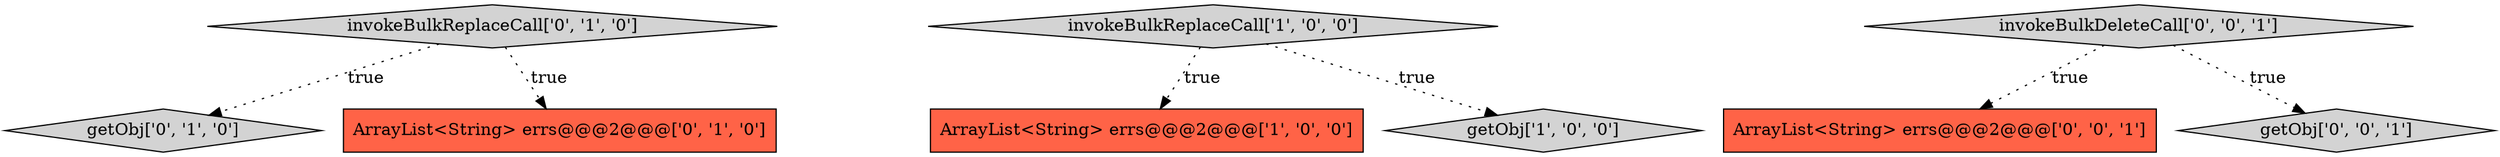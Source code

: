 digraph {
5 [style = filled, label = "invokeBulkReplaceCall['0', '1', '0']", fillcolor = lightgray, shape = diamond image = "AAA0AAABBB2BBB"];
0 [style = filled, label = "invokeBulkReplaceCall['1', '0', '0']", fillcolor = lightgray, shape = diamond image = "AAA0AAABBB1BBB"];
2 [style = filled, label = "ArrayList<String> errs@@@2@@@['1', '0', '0']", fillcolor = tomato, shape = box image = "AAA0AAABBB1BBB"];
7 [style = filled, label = "ArrayList<String> errs@@@2@@@['0', '0', '1']", fillcolor = tomato, shape = box image = "AAA0AAABBB3BBB"];
8 [style = filled, label = "getObj['0', '0', '1']", fillcolor = lightgray, shape = diamond image = "AAA0AAABBB3BBB"];
1 [style = filled, label = "getObj['1', '0', '0']", fillcolor = lightgray, shape = diamond image = "AAA0AAABBB1BBB"];
3 [style = filled, label = "getObj['0', '1', '0']", fillcolor = lightgray, shape = diamond image = "AAA0AAABBB2BBB"];
4 [style = filled, label = "ArrayList<String> errs@@@2@@@['0', '1', '0']", fillcolor = tomato, shape = box image = "AAA0AAABBB2BBB"];
6 [style = filled, label = "invokeBulkDeleteCall['0', '0', '1']", fillcolor = lightgray, shape = diamond image = "AAA0AAABBB3BBB"];
0->2 [style = dotted, label="true"];
5->3 [style = dotted, label="true"];
6->8 [style = dotted, label="true"];
5->4 [style = dotted, label="true"];
0->1 [style = dotted, label="true"];
6->7 [style = dotted, label="true"];
}
